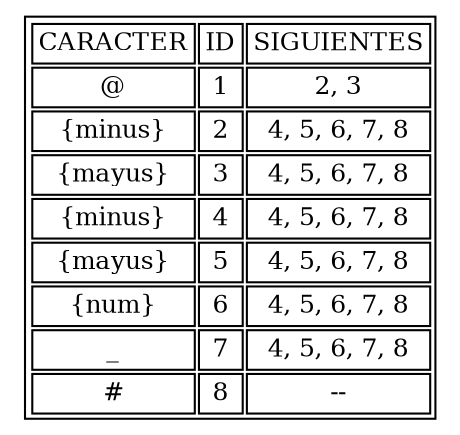 digraph G {tabla1[shape=plaintext,fontsize=12, label=<<TABLE BORDER="1"><TR><TD>CARACTER</TD><TD>ID</TD><TD>SIGUIENTES</TD></TR><TR> <TD>@</TD><TD>1</TD><TD>2, 3</TD> </TR><TR> <TD>{minus}</TD><TD>2</TD><TD>4, 5, 6, 7, 8</TD> </TR><TR> <TD>{mayus}</TD><TD>3</TD><TD>4, 5, 6, 7, 8</TD> </TR><TR> <TD>{minus}</TD><TD>4</TD><TD>4, 5, 6, 7, 8</TD> </TR><TR> <TD>{mayus}</TD><TD>5</TD><TD>4, 5, 6, 7, 8</TD> </TR><TR> <TD>{num}</TD><TD>6</TD><TD>4, 5, 6, 7, 8</TD> </TR><TR> <TD>_</TD><TD>7</TD><TD>4, 5, 6, 7, 8</TD> </TR><TR> <TD>#</TD><TD>8</TD><TD>--</TD> </TR></TABLE>>];}